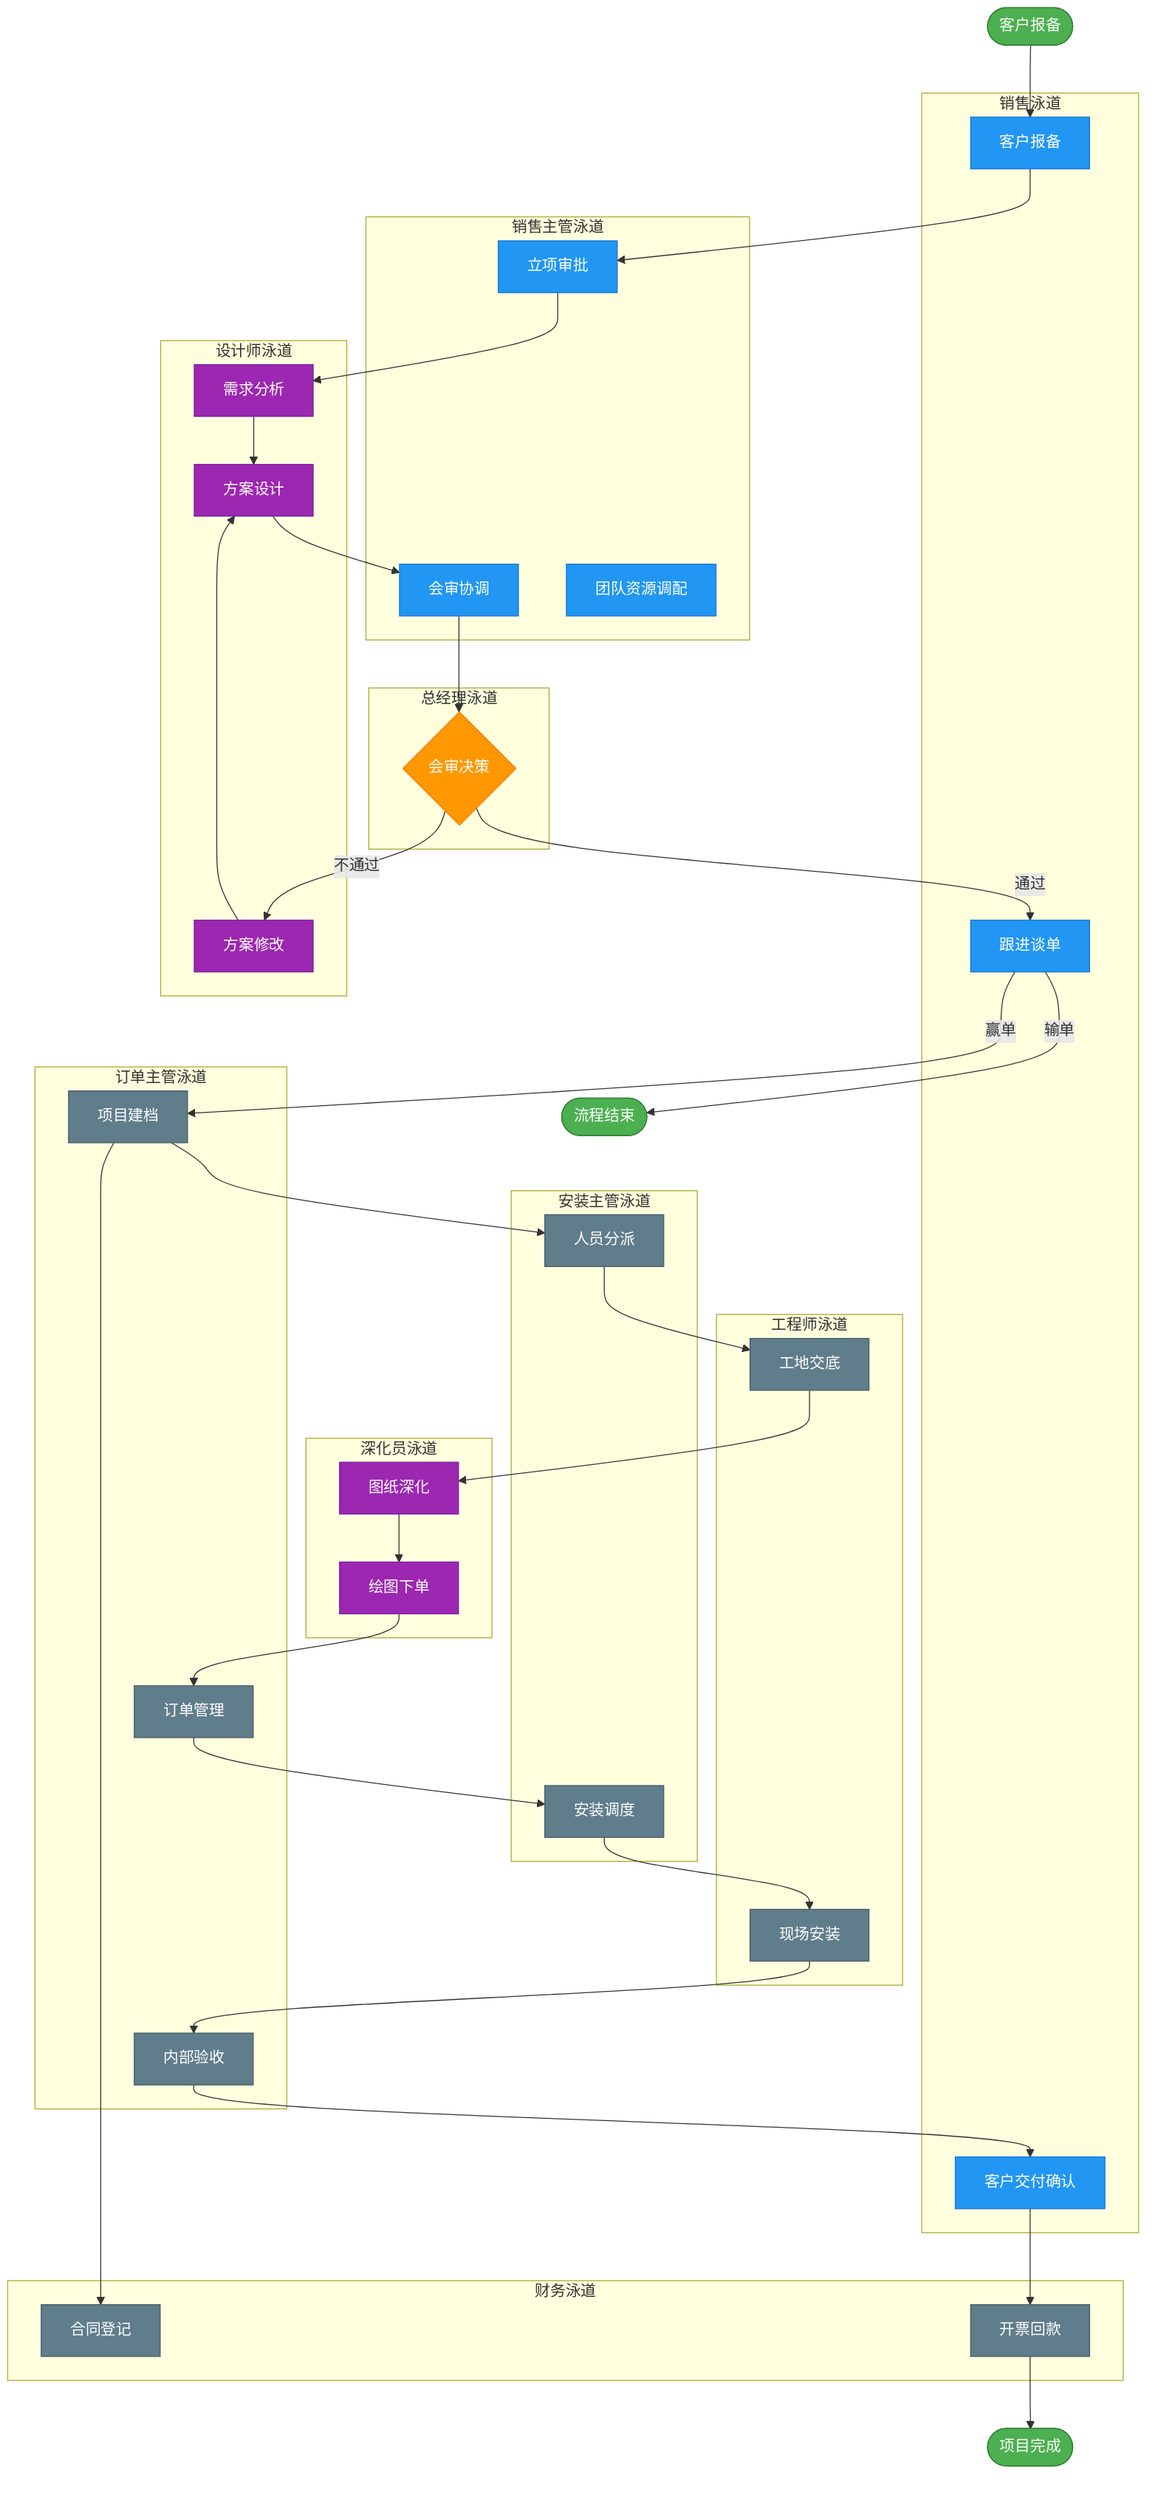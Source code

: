 flowchart TD
    %% 开始事件
    START([客户报备])
    
    %% 泳道定义
    subgraph "销售泳道"
        S1[客户报备]
        S2[跟进谈单]
        S3[客户交付确认]
    end
    
    subgraph "销售主管泳道"
        SM1[立项审批]
        SM2[会审协调]
        SM3[团队资源调配]
    end
    
    subgraph "设计师泳道"
        D1[需求分析]
        D2[方案设计]
        D3[方案修改]
    end
    
    subgraph "总经理泳道"
        GM1{会审决策}
    end
    
    subgraph "订单主管泳道"
        O1[项目建档]
        O2[订单管理]
        O3[内部验收]
    end
    
    subgraph "财务泳道"
        F1[合同登记]
        F2[开票回款]
    end
    
    subgraph "安装主管泳道"
        I1[人员分派]
        I2[安装调度]
    end
    
    subgraph "工程师泳道"
        E1[工地交底]
        E2[现场安装]
    end
    
    subgraph "深化员泳道"
        DE1[图纸深化]
        DE2[绘图下单]
    end
    
    %% 流程连接
    START --> S1
    S1 --> SM1
    SM1 --> D1
    D1 --> D2
    D2 --> SM2
    SM2 --> GM1
    GM1 -->|通过| S2
    GM1 -->|不通过| D3
    D3 --> D2
    S2 -->|赢单| O1
    S2 -->|输单| END1([流程结束])
    
    %% 售后流程
    O1 --> F1
    O1 --> I1
    I1 --> E1
    E1 --> DE1
    DE1 --> DE2
    DE2 --> O2
    O2 --> I2
    I2 --> E2
    E2 --> O3
    O3 --> S3
    S3 --> F2
    F2 --> END2([项目完成])
    
    %% 样式
    classDef startEnd fill:#4caf50,stroke:#2e7d32,color:#fff
    classDef decision fill:#ff9800,stroke:#f57c00,color:#fff
    classDef sales fill:#2196f3,stroke:#1976d2,color:#fff
    classDef design fill:#9c27b0,stroke:#7b1fa2,color:#fff
    classDef management fill:#f44336,stroke:#d32f2f,color:#fff
    classDef operation fill:#607d8b,stroke:#455a64,color:#fff
    
    class START,END1,END2 startEnd
    class GM1 decision
    class S1,S2,S3,SM1,SM2,SM3 sales
    class D1,D2,D3,DE1,DE2 design
    class O1,O2,O3,F1,F2,I1,I2,E1,E2 operation